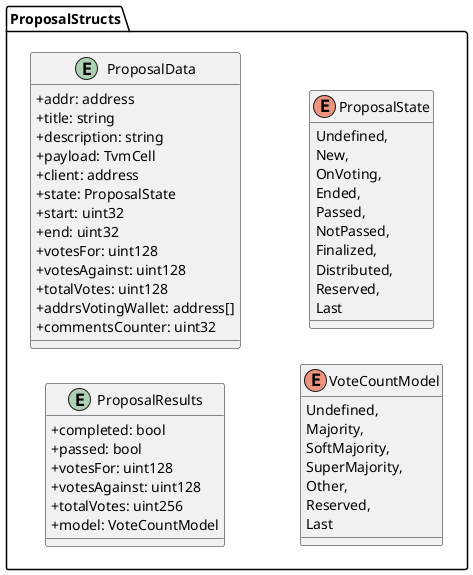 @startuml
skinparam WrapWidth 600
skinparam classAttributeIconSize 0
' hide circle
skinparam linetype ortho
skinparam linetype polyline
top to bottom direction
left to right direction
skinparam componentStyle uml2

package ProposalStructs {

  together {
    entity ProposalResults {
      +{field}completed: bool
      +{field}passed: bool
      +{field}votesFor: uint128
      +{field}votesAgainst: uint128
      +{field}totalVotes: uint256
      +{field}model: VoteCountModel
    }

    entity ProposalData {
      +{field}addr: address
      +{field}title: string
      +{field}description: string
      +{field}payload: TvmCell
      +{field}client: address
      +{field}state: ProposalState
      +{field}start: uint32
      +{field}end: uint32
      +{field}votesFor: uint128
      +{field}votesAgainst: uint128
      +{field}totalVotes: uint128
      +{field}addrsVotingWallet: address[]
      +{field}commentsCounter: uint32
    }

    enum VoteCountModel {
      Undefined,
      Majority,
      SoftMajority,
      SuperMajority,
      Other,
      Reserved,
      Last
    }

    enum ProposalState {
      Undefined,
      New,
      OnVoting,
      Ended,
      Passed,
      NotPassed,
      Finalized,
      Distributed,
      Reserved,
      Last
    }
  }
}

@enduml
